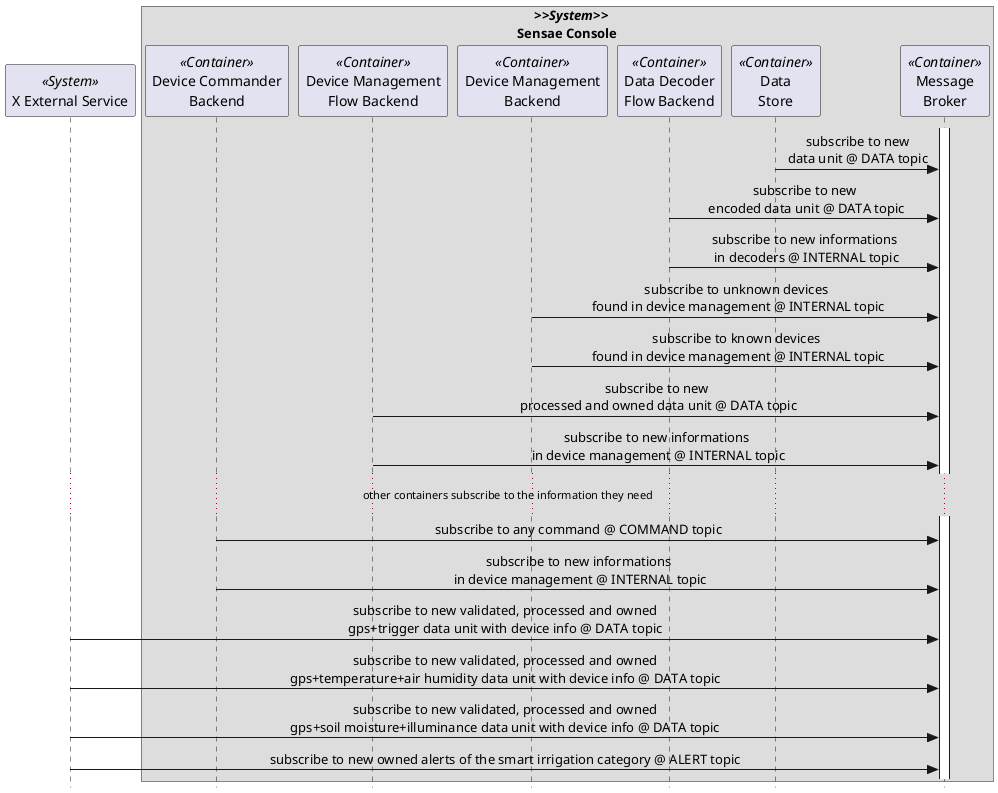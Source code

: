 @startuml container-init

skinparam sequenceMessageAlign center
skinparam style strictuml

participant "X External Service" as SIB <<System>>

box "     //>>System>>//\nSensae Console"
participant "Device Commander\nBackend" as DCB <<Container>>
participant "Device Management\nFlow Backend" as DRSB <<Container>>
participant "Device Management\nBackend" as DRB <<Container>>
participant "Data Decoder\nFlow Backend" as SDD <<Container>>
participant "Data\nStore" as DS <<Container>>
participant "Message\nBroker" as MB <<Container>>
end box

activate MB

DS -> MB :  subscribe to new\ndata unit @ DATA topic
SDD -> MB : subscribe to new\n encoded data unit @ DATA topic
SDD -> MB : subscribe to new informations\n in decoders @ INTERNAL topic
DRB -> MB : subscribe to unknown devices\n found in device management @ INTERNAL topic
DRB -> MB : subscribe to known devices\n found in device management @ INTERNAL topic
DRSB -> MB : subscribe to new\n processed and owned data unit @ DATA topic
DRSB -> MB : subscribe to new informations\n in device management @ INTERNAL topic

... other containers subscribe to the information they need ...
DCB -> MB : subscribe to any command @ COMMAND topic
DCB -> MB : subscribe to new informations\n in device management @ INTERNAL topic
SIB -> MB : subscribe to new validated, processed and owned\ngps+trigger data unit with device info @ DATA topic
SIB -> MB : subscribe to new validated, processed and owned\ngps+temperature+air humidity data unit with device info @ DATA topic
SIB -> MB : subscribe to new validated, processed and owned\ngps+soil moisture+illuminance data unit with device info @ DATA topic
SIB -> MB : subscribe to new owned alerts of the smart irrigation category @ ALERT topic

@enduml
